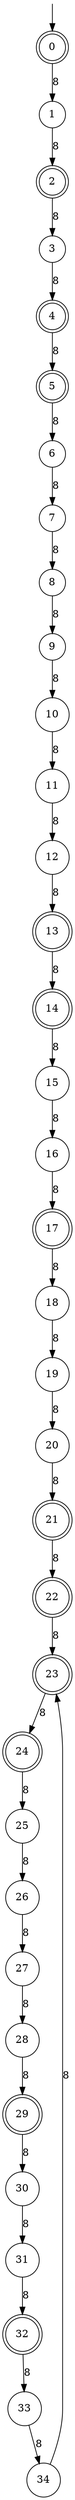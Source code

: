 digraph g {

	s0 [shape="doublecircle" label="0"];
	s1 [shape="circle" label="1"];
	s2 [shape="doublecircle" label="2"];
	s3 [shape="circle" label="3"];
	s4 [shape="doublecircle" label="4"];
	s5 [shape="doublecircle" label="5"];
	s6 [shape="circle" label="6"];
	s7 [shape="circle" label="7"];
	s8 [shape="circle" label="8"];
	s9 [shape="circle" label="9"];
	s10 [shape="circle" label="10"];
	s11 [shape="circle" label="11"];
	s12 [shape="circle" label="12"];
	s13 [shape="doublecircle" label="13"];
	s14 [shape="doublecircle" label="14"];
	s15 [shape="circle" label="15"];
	s16 [shape="circle" label="16"];
	s17 [shape="doublecircle" label="17"];
	s18 [shape="circle" label="18"];
	s19 [shape="circle" label="19"];
	s20 [shape="circle" label="20"];
	s21 [shape="doublecircle" label="21"];
	s22 [shape="doublecircle" label="22"];
	s23 [shape="doublecircle" label="23"];
	s24 [shape="doublecircle" label="24"];
	s25 [shape="circle" label="25"];
	s26 [shape="circle" label="26"];
	s27 [shape="circle" label="27"];
	s28 [shape="circle" label="28"];
	s29 [shape="doublecircle" label="29"];
	s30 [shape="circle" label="30"];
	s31 [shape="circle" label="31"];
	s32 [shape="doublecircle" label="32"];
	s33 [shape="circle" label="33"];
	s34 [shape="circle" label="34"];
	s0 -> s1 [label="8"];
	s1 -> s2 [label="8"];
	s2 -> s3 [label="8"];
	s3 -> s4 [label="8"];
	s4 -> s5 [label="8"];
	s5 -> s6 [label="8"];
	s6 -> s7 [label="8"];
	s7 -> s8 [label="8"];
	s8 -> s9 [label="8"];
	s9 -> s10 [label="8"];
	s10 -> s11 [label="8"];
	s11 -> s12 [label="8"];
	s12 -> s13 [label="8"];
	s13 -> s14 [label="8"];
	s14 -> s15 [label="8"];
	s15 -> s16 [label="8"];
	s16 -> s17 [label="8"];
	s17 -> s18 [label="8"];
	s18 -> s19 [label="8"];
	s19 -> s20 [label="8"];
	s20 -> s21 [label="8"];
	s21 -> s22 [label="8"];
	s22 -> s23 [label="8"];
	s23 -> s24 [label="8"];
	s24 -> s25 [label="8"];
	s25 -> s26 [label="8"];
	s26 -> s27 [label="8"];
	s27 -> s28 [label="8"];
	s28 -> s29 [label="8"];
	s29 -> s30 [label="8"];
	s30 -> s31 [label="8"];
	s31 -> s32 [label="8"];
	s32 -> s33 [label="8"];
	s33 -> s34 [label="8"];
	s34 -> s23 [label="8"];

__start0 [label="" shape="none" width="0" height="0"];
__start0 -> s0;

}
